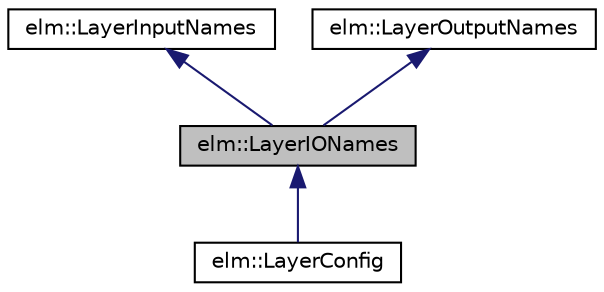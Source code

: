 digraph G
{
  edge [fontname="Helvetica",fontsize="10",labelfontname="Helvetica",labelfontsize="10"];
  node [fontname="Helvetica",fontsize="10",shape=record];
  Node1 [label="elm::LayerIONames",height=0.2,width=0.4,color="black", fillcolor="grey75", style="filled" fontcolor="black"];
  Node2 -> Node1 [dir="back",color="midnightblue",fontsize="10",style="solid",fontname="Helvetica"];
  Node2 [label="elm::LayerInputNames",height=0.2,width=0.4,color="black", fillcolor="white", style="filled",URL="$classelm_1_1LayerInputNames.html",tooltip="class for encapsulating layer input/stimulus key-name pairs"];
  Node3 -> Node1 [dir="back",color="midnightblue",fontsize="10",style="solid",fontname="Helvetica"];
  Node3 [label="elm::LayerOutputNames",height=0.2,width=0.4,color="black", fillcolor="white", style="filled",URL="$classelm_1_1LayerOutputNames.html",tooltip="class for encapsulating layer IO key-name pairs"];
  Node1 -> Node4 [dir="back",color="midnightblue",fontsize="10",style="solid",fontname="Helvetica"];
  Node4 [label="elm::LayerConfig",height=0.2,width=0.4,color="black", fillcolor="white", style="filled",URL="$classelm_1_1LayerConfig.html"];
}
